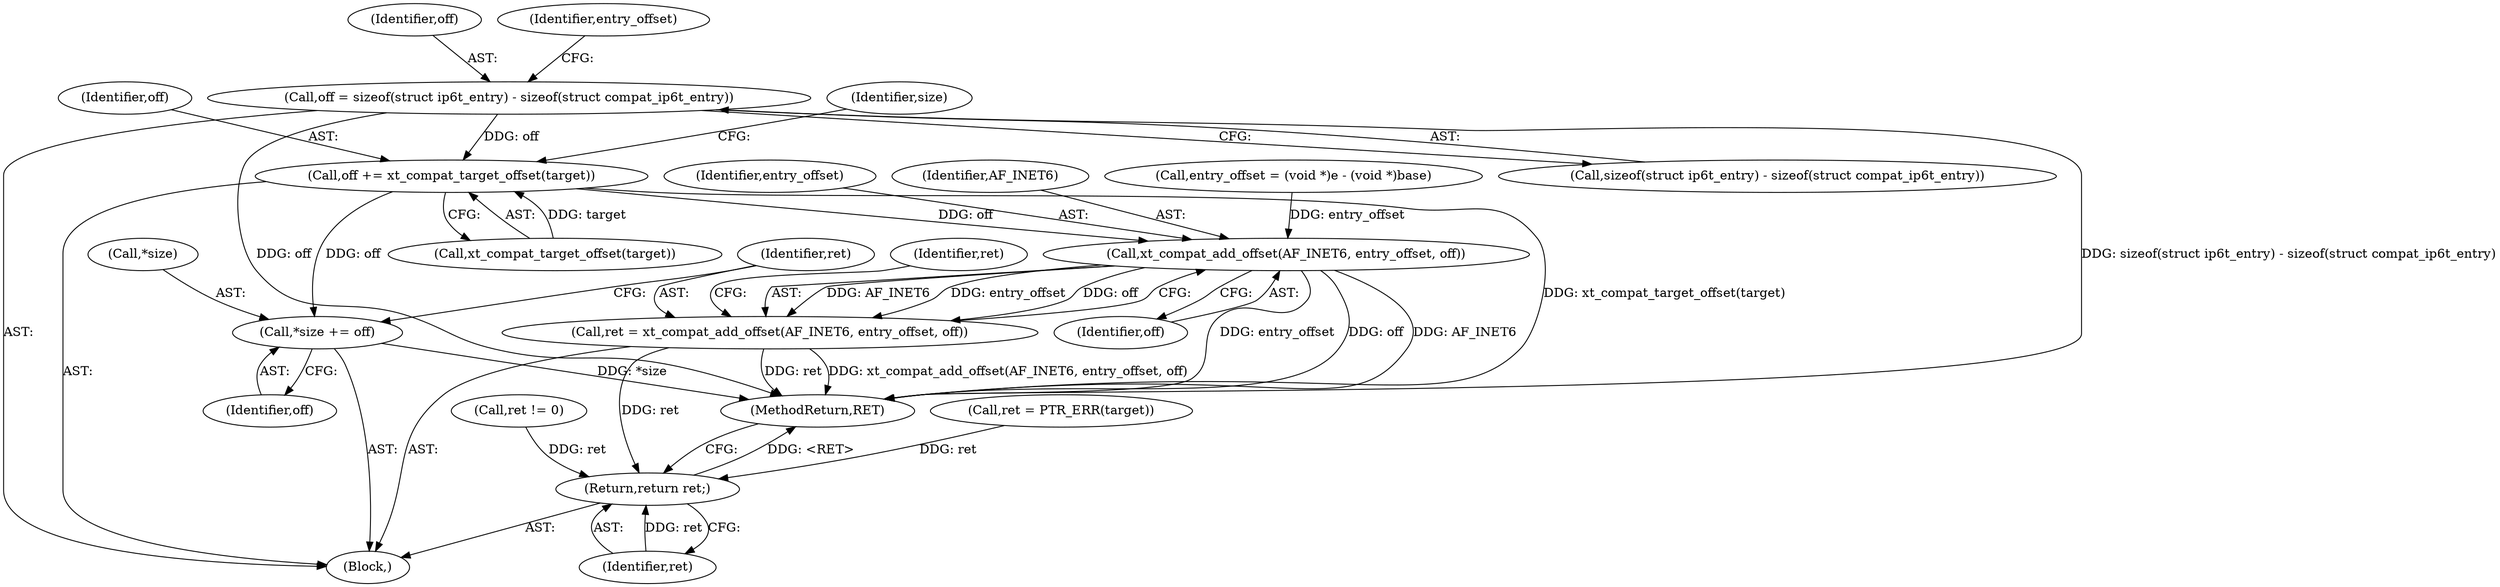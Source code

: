 digraph "0_linux_ce683e5f9d045e5d67d1312a42b359cb2ab2a13c_3@API" {
"1000178" [label="(Call,off = sizeof(struct ip6t_entry) - sizeof(struct compat_ip6t_entry))"];
"1000265" [label="(Call,off += xt_compat_target_offset(target))"];
"1000269" [label="(Call,*size += off)"];
"1000275" [label="(Call,xt_compat_add_offset(AF_INET6, entry_offset, off))"];
"1000273" [label="(Call,ret = xt_compat_add_offset(AF_INET6, entry_offset, off))"];
"1000376" [label="(Return,return ret;)"];
"1000265" [label="(Call,off += xt_compat_target_offset(target))"];
"1000274" [label="(Identifier,ret)"];
"1000111" [label="(Block,)"];
"1000277" [label="(Identifier,entry_offset)"];
"1000267" [label="(Call,xt_compat_target_offset(target))"];
"1000179" [label="(Identifier,off)"];
"1000278" [label="(Identifier,off)"];
"1000251" [label="(Call,ret = PTR_ERR(target))"];
"1000180" [label="(Call,sizeof(struct ip6t_entry) - sizeof(struct compat_ip6t_entry))"];
"1000266" [label="(Identifier,off)"];
"1000275" [label="(Call,xt_compat_add_offset(AF_INET6, entry_offset, off))"];
"1000270" [label="(Call,*size)"];
"1000178" [label="(Call,off = sizeof(struct ip6t_entry) - sizeof(struct compat_ip6t_entry))"];
"1000276" [label="(Identifier,AF_INET6)"];
"1000376" [label="(Return,return ret;)"];
"1000186" [label="(Identifier,entry_offset)"];
"1000272" [label="(Identifier,off)"];
"1000269" [label="(Call,*size += off)"];
"1000377" [label="(Identifier,ret)"];
"1000210" [label="(Call,ret != 0)"];
"1000273" [label="(Call,ret = xt_compat_add_offset(AF_INET6, entry_offset, off))"];
"1000280" [label="(Identifier,ret)"];
"1000378" [label="(MethodReturn,RET)"];
"1000185" [label="(Call,entry_offset = (void *)e - (void *)base)"];
"1000271" [label="(Identifier,size)"];
"1000178" -> "1000111"  [label="AST: "];
"1000178" -> "1000180"  [label="CFG: "];
"1000179" -> "1000178"  [label="AST: "];
"1000180" -> "1000178"  [label="AST: "];
"1000186" -> "1000178"  [label="CFG: "];
"1000178" -> "1000378"  [label="DDG: off"];
"1000178" -> "1000378"  [label="DDG: sizeof(struct ip6t_entry) - sizeof(struct compat_ip6t_entry)"];
"1000178" -> "1000265"  [label="DDG: off"];
"1000265" -> "1000111"  [label="AST: "];
"1000265" -> "1000267"  [label="CFG: "];
"1000266" -> "1000265"  [label="AST: "];
"1000267" -> "1000265"  [label="AST: "];
"1000271" -> "1000265"  [label="CFG: "];
"1000265" -> "1000378"  [label="DDG: xt_compat_target_offset(target)"];
"1000267" -> "1000265"  [label="DDG: target"];
"1000265" -> "1000269"  [label="DDG: off"];
"1000265" -> "1000275"  [label="DDG: off"];
"1000269" -> "1000111"  [label="AST: "];
"1000269" -> "1000272"  [label="CFG: "];
"1000270" -> "1000269"  [label="AST: "];
"1000272" -> "1000269"  [label="AST: "];
"1000274" -> "1000269"  [label="CFG: "];
"1000269" -> "1000378"  [label="DDG: *size"];
"1000275" -> "1000273"  [label="AST: "];
"1000275" -> "1000278"  [label="CFG: "];
"1000276" -> "1000275"  [label="AST: "];
"1000277" -> "1000275"  [label="AST: "];
"1000278" -> "1000275"  [label="AST: "];
"1000273" -> "1000275"  [label="CFG: "];
"1000275" -> "1000378"  [label="DDG: off"];
"1000275" -> "1000378"  [label="DDG: AF_INET6"];
"1000275" -> "1000378"  [label="DDG: entry_offset"];
"1000275" -> "1000273"  [label="DDG: AF_INET6"];
"1000275" -> "1000273"  [label="DDG: entry_offset"];
"1000275" -> "1000273"  [label="DDG: off"];
"1000185" -> "1000275"  [label="DDG: entry_offset"];
"1000273" -> "1000111"  [label="AST: "];
"1000274" -> "1000273"  [label="AST: "];
"1000280" -> "1000273"  [label="CFG: "];
"1000273" -> "1000378"  [label="DDG: xt_compat_add_offset(AF_INET6, entry_offset, off)"];
"1000273" -> "1000378"  [label="DDG: ret"];
"1000273" -> "1000376"  [label="DDG: ret"];
"1000376" -> "1000111"  [label="AST: "];
"1000376" -> "1000377"  [label="CFG: "];
"1000377" -> "1000376"  [label="AST: "];
"1000378" -> "1000376"  [label="CFG: "];
"1000376" -> "1000378"  [label="DDG: <RET>"];
"1000377" -> "1000376"  [label="DDG: ret"];
"1000251" -> "1000376"  [label="DDG: ret"];
"1000210" -> "1000376"  [label="DDG: ret"];
}
